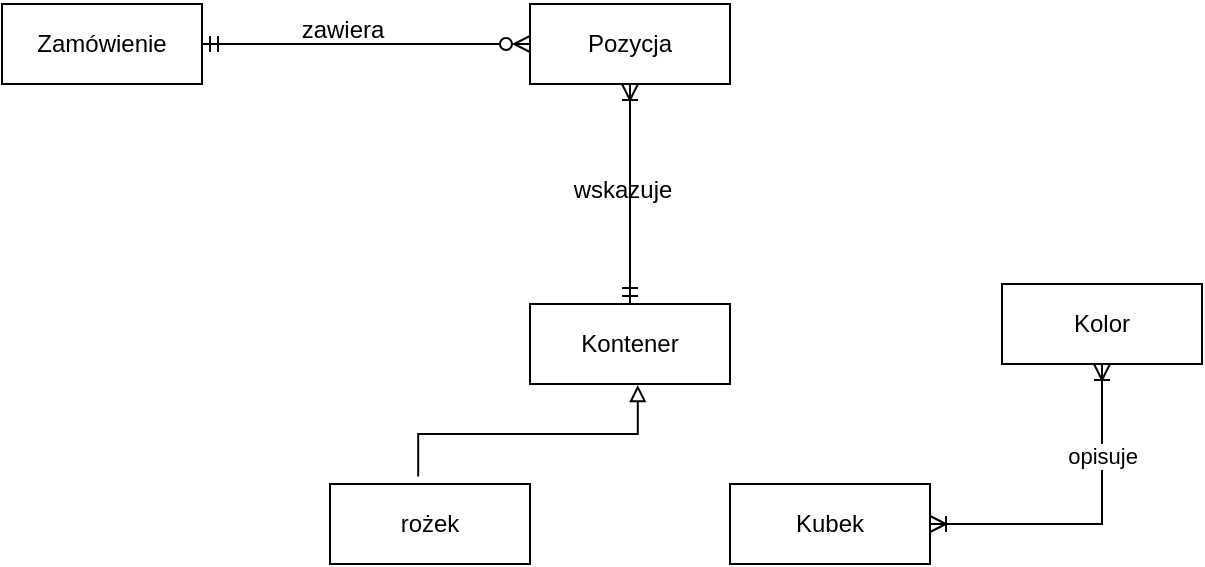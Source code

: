 <mxfile version="24.2.3" type="github">
  <diagram name="Strona-1" id="N2XcbzdrWm_s1XVfRTgb">
    <mxGraphModel dx="395" dy="656" grid="1" gridSize="10" guides="1" tooltips="1" connect="1" arrows="1" fold="1" page="1" pageScale="1" pageWidth="827" pageHeight="1169" math="0" shadow="0">
      <root>
        <mxCell id="0" />
        <mxCell id="1" parent="0" />
        <mxCell id="hTsci48-kpNq4JtqRg5L-11" style="edgeStyle=orthogonalEdgeStyle;rounded=0;orthogonalLoop=1;jettySize=auto;html=1;entryX=0.5;entryY=1;entryDx=0;entryDy=0;endArrow=ERoneToMany;endFill=0;startArrow=ERmandOne;startFill=0;" edge="1" parent="1" source="hTsci48-kpNq4JtqRg5L-1" target="hTsci48-kpNq4JtqRg5L-3">
          <mxGeometry relative="1" as="geometry" />
        </mxCell>
        <mxCell id="hTsci48-kpNq4JtqRg5L-1" value="Kontener" style="whiteSpace=wrap;html=1;align=center;" vertex="1" parent="1">
          <mxGeometry x="414" y="390" width="100" height="40" as="geometry" />
        </mxCell>
        <mxCell id="hTsci48-kpNq4JtqRg5L-6" style="edgeStyle=orthogonalEdgeStyle;rounded=0;orthogonalLoop=1;jettySize=auto;html=1;entryX=0;entryY=0.5;entryDx=0;entryDy=0;endArrow=ERzeroToMany;endFill=0;startArrow=ERmandOne;startFill=0;" edge="1" parent="1" source="hTsci48-kpNq4JtqRg5L-2" target="hTsci48-kpNq4JtqRg5L-3">
          <mxGeometry relative="1" as="geometry" />
        </mxCell>
        <mxCell id="hTsci48-kpNq4JtqRg5L-2" value="Zamówienie" style="whiteSpace=wrap;html=1;align=center;" vertex="1" parent="1">
          <mxGeometry x="150" y="240" width="100" height="40" as="geometry" />
        </mxCell>
        <mxCell id="hTsci48-kpNq4JtqRg5L-3" value="Pozycja" style="whiteSpace=wrap;html=1;align=center;" vertex="1" parent="1">
          <mxGeometry x="414" y="240" width="100" height="40" as="geometry" />
        </mxCell>
        <mxCell id="hTsci48-kpNq4JtqRg5L-17" style="edgeStyle=orthogonalEdgeStyle;rounded=0;orthogonalLoop=1;jettySize=auto;html=1;entryX=0.5;entryY=1;entryDx=0;entryDy=0;startArrow=ERoneToMany;startFill=0;endArrow=ERoneToMany;endFill=0;" edge="1" parent="1" source="hTsci48-kpNq4JtqRg5L-4" target="hTsci48-kpNq4JtqRg5L-12">
          <mxGeometry relative="1" as="geometry" />
        </mxCell>
        <mxCell id="hTsci48-kpNq4JtqRg5L-19" value="opisuje" style="edgeLabel;html=1;align=center;verticalAlign=middle;resizable=0;points=[];" vertex="1" connectable="0" parent="hTsci48-kpNq4JtqRg5L-17">
          <mxGeometry x="0.452" relative="1" as="geometry">
            <mxPoint as="offset" />
          </mxGeometry>
        </mxCell>
        <mxCell id="hTsci48-kpNq4JtqRg5L-4" value="Kubek" style="whiteSpace=wrap;html=1;align=center;" vertex="1" parent="1">
          <mxGeometry x="514" y="480" width="100" height="40" as="geometry" />
        </mxCell>
        <mxCell id="hTsci48-kpNq4JtqRg5L-5" value="rożek" style="whiteSpace=wrap;html=1;align=center;" vertex="1" parent="1">
          <mxGeometry x="314" y="480" width="100" height="40" as="geometry" />
        </mxCell>
        <mxCell id="hTsci48-kpNq4JtqRg5L-10" value="zawiera" style="text;html=1;align=center;verticalAlign=middle;resizable=0;points=[];autosize=1;strokeColor=none;fillColor=none;" vertex="1" parent="1">
          <mxGeometry x="290" y="238" width="60" height="30" as="geometry" />
        </mxCell>
        <mxCell id="hTsci48-kpNq4JtqRg5L-12" value="Kolor" style="whiteSpace=wrap;html=1;align=center;" vertex="1" parent="1">
          <mxGeometry x="650" y="380" width="100" height="40" as="geometry" />
        </mxCell>
        <mxCell id="hTsci48-kpNq4JtqRg5L-14" style="edgeStyle=orthogonalEdgeStyle;rounded=0;orthogonalLoop=1;jettySize=auto;html=1;entryX=0.441;entryY=-0.093;entryDx=0;entryDy=0;entryPerimeter=0;startArrow=block;startFill=0;endArrow=none;endFill=0;exitX=0.539;exitY=1.014;exitDx=0;exitDy=0;exitPerimeter=0;" edge="1" parent="1" source="hTsci48-kpNq4JtqRg5L-1" target="hTsci48-kpNq4JtqRg5L-5">
          <mxGeometry relative="1" as="geometry">
            <mxPoint x="546.529" y="460" as="sourcePoint" />
            <mxPoint x="450" y="508.52" as="targetPoint" />
          </mxGeometry>
        </mxCell>
        <mxCell id="hTsci48-kpNq4JtqRg5L-15" value="wskazuje" style="text;html=1;align=center;verticalAlign=middle;resizable=0;points=[];autosize=1;strokeColor=none;fillColor=none;" vertex="1" parent="1">
          <mxGeometry x="425" y="318" width="70" height="30" as="geometry" />
        </mxCell>
      </root>
    </mxGraphModel>
  </diagram>
</mxfile>
